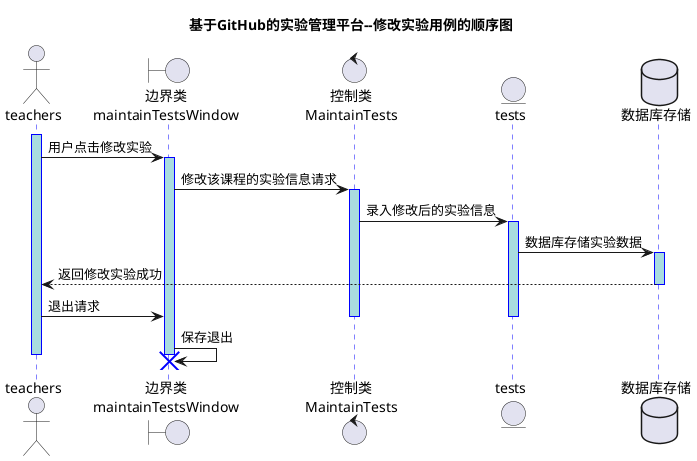 @startuml
title 基于GitHub的实验管理平台--修改实验用例的顺序图
actor teachers as T
boundary "边界类\nmaintainTestsWindow" as MTW
control "控制类\nMaintainTests" as MT
entity tests
database 数据库存储 as SH

activate T
T -> MTW: 用户点击修改实验
activate MTW
MTW -> MT: 修改该课程的实验信息请求
activate MT
MT -> tests: 录入修改后的实验信息
activate tests
tests -> SH: 数据库存储实验数据
activate SH
SH --> T:返回修改实验成功
deactivate SH

T -> MTW: 退出请求
deactivate tests
deactivate MT
MTW -> MTW: 保存退出
deactivate T
destroy MTW

skinparam sequence {
	ArrowColor DeepSkyBlue
	ActorBorderColor DeepSkyBlue
	LifeLineBorderColor blue
	LifeLineBackgroundColor #A9DCDF

	ParticipantBorderColor DeepSkyBlue
	ParticipantBackgroundColor DodgerBlue
	ParticipantFontName Impact
	ParticipantFontSize 17
	ParticipantFontColor #A9DCDF

	ActorBackgroundColor aqua
	ActorFontSize 17
	ActorFontName Aapex
}

@enduml